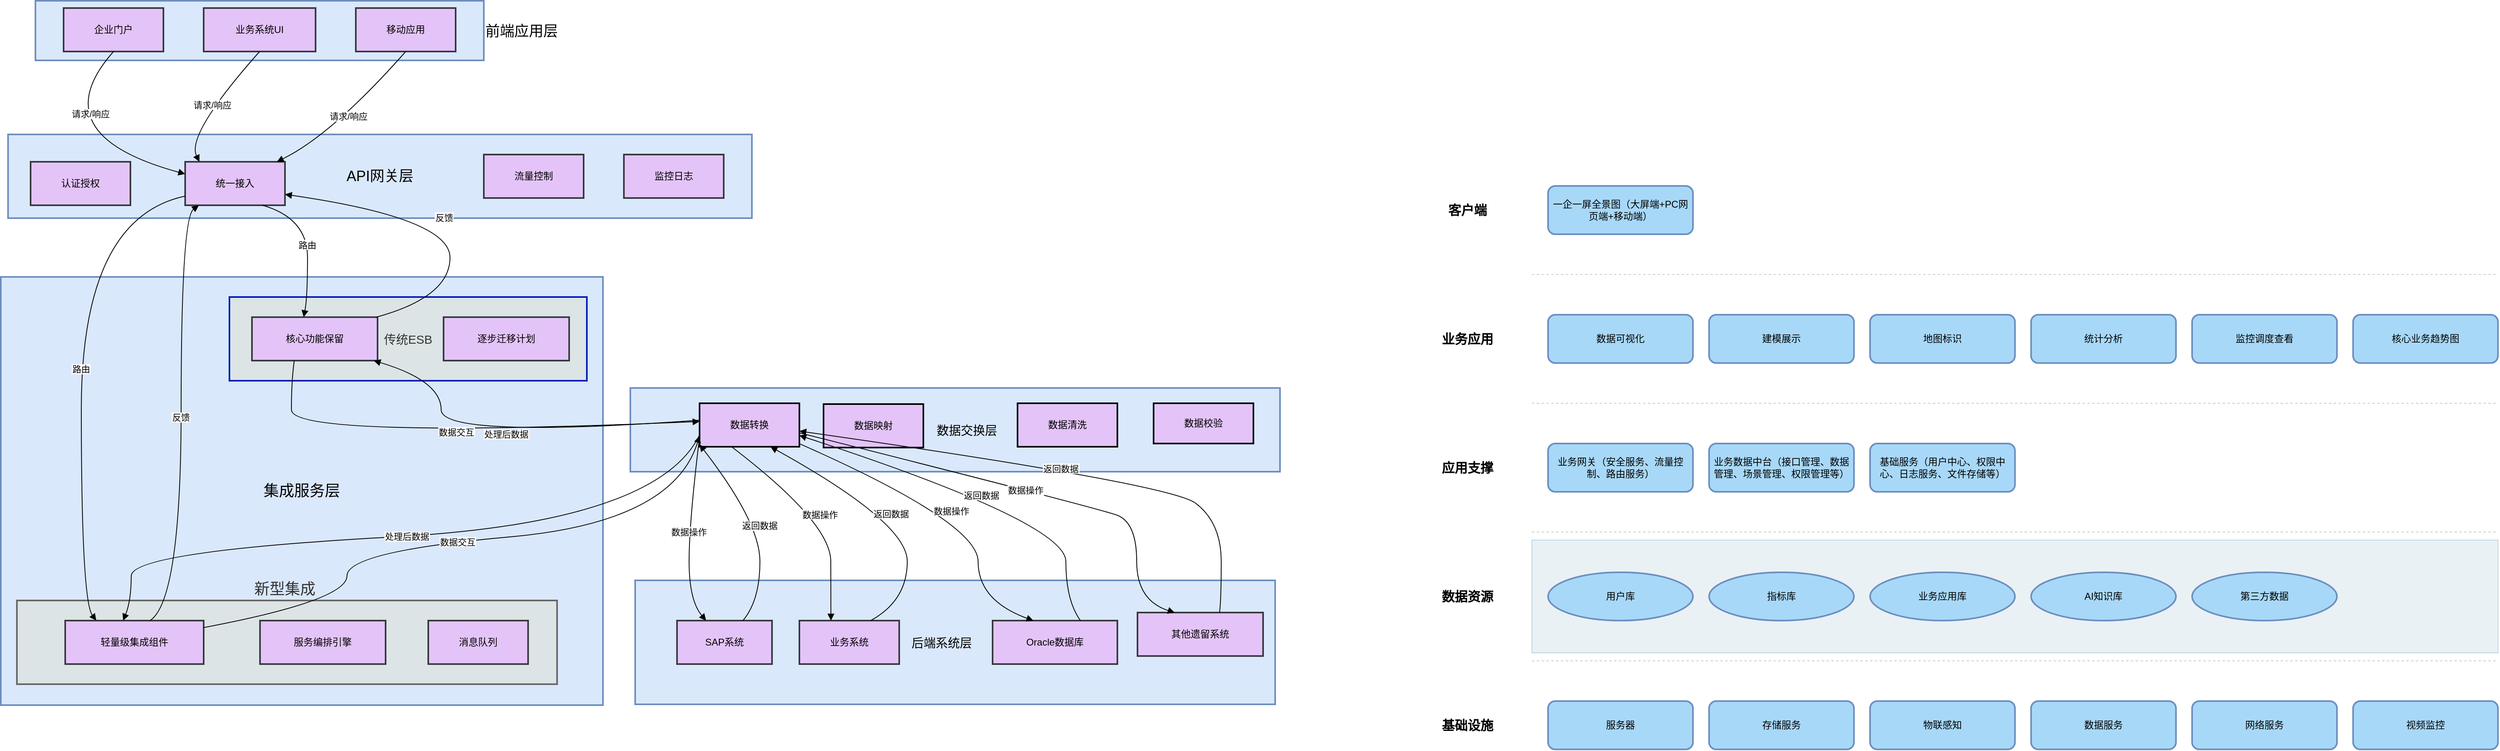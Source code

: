 <mxfile version="28.2.0">
  <diagram name="第 1 页" id="XN40Qc3xmsn2pUl-8XeV">
    <mxGraphModel dx="1640" dy="955" grid="1" gridSize="10" guides="1" tooltips="1" connect="1" arrows="1" fold="1" page="1" pageScale="1" pageWidth="827" pageHeight="1169" math="0" shadow="0">
      <root>
        <mxCell id="0" />
        <mxCell id="1" parent="0" />
        <mxCell id="rjKQ2sQGUmsmtC5zucT6-1" value="后端系统层        " style="whiteSpace=wrap;strokeWidth=2;fillColor=#dae8fc;strokeColor=#6c8ebf;fontSize=15;" parent="1" vertex="1">
          <mxGeometry x="856" y="750" width="795" height="154" as="geometry" />
        </mxCell>
        <mxCell id="rjKQ2sQGUmsmtC5zucT6-2" value="       数据交换层" style="whiteSpace=wrap;strokeWidth=2;fillColor=#dae8fc;strokeColor=#6c8ebf;fontSize=15;" parent="1" vertex="1">
          <mxGeometry x="850" y="511" width="807" height="104" as="geometry" />
        </mxCell>
        <mxCell id="rjKQ2sQGUmsmtC5zucT6-3" value="集成服务层" style="whiteSpace=wrap;strokeWidth=2;fillColor=#dae8fc;strokeColor=#6c8ebf;fontSize=19;" parent="1" vertex="1">
          <mxGeometry x="68" y="373" width="748" height="532" as="geometry" />
        </mxCell>
        <mxCell id="rjKQ2sQGUmsmtC5zucT6-4" value="新型集成 " style="whiteSpace=wrap;strokeWidth=2;fillColor=light-dark(#dce4e5, #1a1a1a);fontColor=#333333;strokeColor=#666666;fontSize=19;labelPosition=center;verticalLabelPosition=top;align=center;verticalAlign=bottom;" parent="1" vertex="1">
          <mxGeometry x="88" y="775" width="671" height="104" as="geometry" />
        </mxCell>
        <mxCell id="rjKQ2sQGUmsmtC5zucT6-5" value="传统ESB" style="whiteSpace=wrap;strokeWidth=2;fontSize=15;fillColor=light-dark(#dce4e5, #192627);strokeColor=#001DBC;fontColor=#333333;" parent="1" vertex="1">
          <mxGeometry x="352" y="398" width="444" height="104" as="geometry" />
        </mxCell>
        <mxCell id="rjKQ2sQGUmsmtC5zucT6-6" value="API网关层" style="whiteSpace=wrap;strokeWidth=2;fillColor=#dae8fc;strokeColor=#6c8ebf;fontSize=18;" parent="1" vertex="1">
          <mxGeometry x="77" y="196" width="924" height="104" as="geometry" />
        </mxCell>
        <mxCell id="rjKQ2sQGUmsmtC5zucT6-7" value="前端应用层" style="whiteSpace=wrap;strokeWidth=2;fillColor=#dae8fc;strokeColor=#6c8ebf;labelPosition=right;verticalLabelPosition=middle;align=left;verticalAlign=middle;spacingTop=2;fontSize=18;" parent="1" vertex="1">
          <mxGeometry x="111" y="30" width="557" height="74" as="geometry" />
        </mxCell>
        <mxCell id="rjKQ2sQGUmsmtC5zucT6-8" value="企业门户" style="whiteSpace=wrap;strokeWidth=2;fillColor=light-dark(#e4c4f8, #572b2b);strokeColor=#36393d;gradientColor=none;" parent="1" vertex="1">
          <mxGeometry x="146" y="39" width="124" height="54" as="geometry" />
        </mxCell>
        <mxCell id="rjKQ2sQGUmsmtC5zucT6-9" value="业务系统UI" style="whiteSpace=wrap;strokeWidth=2;fillColor=light-dark(#e4c4f8, #572b2b);strokeColor=#36393d;gradientColor=none;" parent="1" vertex="1">
          <mxGeometry x="320" y="39" width="139" height="54" as="geometry" />
        </mxCell>
        <mxCell id="rjKQ2sQGUmsmtC5zucT6-10" value="移动应用" style="whiteSpace=wrap;strokeWidth=2;fillColor=light-dark(#e4c4f8, #572b2b);strokeColor=#36393d;gradientColor=none;" parent="1" vertex="1">
          <mxGeometry x="509" y="39" width="124" height="54" as="geometry" />
        </mxCell>
        <mxCell id="rjKQ2sQGUmsmtC5zucT6-11" value="统一接入" style="whiteSpace=wrap;strokeWidth=2;fillColor=light-dark(#e4c4f8, #572b2b);strokeColor=#36393d;gradientColor=none;" parent="1" vertex="1">
          <mxGeometry x="297" y="230" width="124" height="54" as="geometry" />
        </mxCell>
        <mxCell id="rjKQ2sQGUmsmtC5zucT6-12" value="认证授权" style="whiteSpace=wrap;strokeWidth=2;fillColor=light-dark(#e4c4f8, #572b2b);strokeColor=#36393d;gradientColor=none;" parent="1" vertex="1">
          <mxGeometry x="105" y="230" width="124" height="54" as="geometry" />
        </mxCell>
        <mxCell id="rjKQ2sQGUmsmtC5zucT6-13" value="流量控制" style="whiteSpace=wrap;strokeWidth=2;fillColor=light-dark(#e4c4f8, #572b2b);strokeColor=#36393d;gradientColor=none;" parent="1" vertex="1">
          <mxGeometry x="668" y="221" width="124" height="54" as="geometry" />
        </mxCell>
        <mxCell id="rjKQ2sQGUmsmtC5zucT6-14" value="监控日志" style="whiteSpace=wrap;strokeWidth=2;fillColor=light-dark(#e4c4f8, #572b2b);strokeColor=#36393d;gradientColor=none;" parent="1" vertex="1">
          <mxGeometry x="842" y="221" width="124" height="54" as="geometry" />
        </mxCell>
        <mxCell id="rjKQ2sQGUmsmtC5zucT6-15" value="核心功能保留" style="whiteSpace=wrap;strokeWidth=2;fillColor=light-dark(#e4c4f8, #572b2b);strokeColor=#36393d;gradientColor=none;" parent="1" vertex="1">
          <mxGeometry x="380" y="423" width="156" height="54" as="geometry" />
        </mxCell>
        <mxCell id="rjKQ2sQGUmsmtC5zucT6-16" value="逐步迁移计划" style="whiteSpace=wrap;strokeWidth=2;fillColor=light-dark(#e4c4f8, #572b2b);strokeColor=#36393d;gradientColor=none;" parent="1" vertex="1">
          <mxGeometry x="618" y="423" width="156" height="54" as="geometry" />
        </mxCell>
        <mxCell id="rjKQ2sQGUmsmtC5zucT6-17" value="轻量级集成组件" style="whiteSpace=wrap;strokeWidth=2;fillColor=light-dark(#e4c4f8, #572b2b);strokeColor=#36393d;gradientColor=none;" parent="1" vertex="1">
          <mxGeometry x="148" y="800" width="172" height="54" as="geometry" />
        </mxCell>
        <mxCell id="rjKQ2sQGUmsmtC5zucT6-18" value="服务编排引擎" style="whiteSpace=wrap;strokeWidth=2;fillColor=light-dark(#e4c4f8, #572b2b);strokeColor=#36393d;gradientColor=none;" parent="1" vertex="1">
          <mxGeometry x="390" y="800" width="156" height="54" as="geometry" />
        </mxCell>
        <mxCell id="rjKQ2sQGUmsmtC5zucT6-19" value="消息队列" style="whiteSpace=wrap;strokeWidth=2;fillColor=light-dark(#e4c4f8, #572b2b);strokeColor=#36393d;gradientColor=none;" parent="1" vertex="1">
          <mxGeometry x="599" y="800" width="124" height="54" as="geometry" />
        </mxCell>
        <mxCell id="rjKQ2sQGUmsmtC5zucT6-20" value="数据转换" style="whiteSpace=wrap;strokeWidth=2;fillColor=light-dark(#e4c4f8, #572b2b);" parent="1" vertex="1">
          <mxGeometry x="936" y="530" width="124" height="54" as="geometry" />
        </mxCell>
        <mxCell id="rjKQ2sQGUmsmtC5zucT6-21" value="数据映射" style="whiteSpace=wrap;strokeWidth=2;fillColor=light-dark(#e4c4f8, #572b2b);" parent="1" vertex="1">
          <mxGeometry x="1090" y="531" width="124" height="54" as="geometry" />
        </mxCell>
        <mxCell id="rjKQ2sQGUmsmtC5zucT6-22" value="数据清洗" style="whiteSpace=wrap;strokeWidth=2;fillColor=light-dark(#e4c4f8, #572b2b);" parent="1" vertex="1">
          <mxGeometry x="1331" y="530" width="124" height="54" as="geometry" />
        </mxCell>
        <mxCell id="rjKQ2sQGUmsmtC5zucT6-23" value="数据校验" style="whiteSpace=wrap;strokeWidth=2;fillColor=light-dark(#e4c4f8, #572b2b);" parent="1" vertex="1">
          <mxGeometry x="1500" y="530" width="124" height="50" as="geometry" />
        </mxCell>
        <mxCell id="rjKQ2sQGUmsmtC5zucT6-24" value="SAP系统" style="whiteSpace=wrap;strokeWidth=2;fillColor=light-dark(#e4c4f8, #572b2b);strokeColor=#36393d;gradientColor=none;" parent="1" vertex="1">
          <mxGeometry x="908" y="800" width="118" height="54" as="geometry" />
        </mxCell>
        <mxCell id="rjKQ2sQGUmsmtC5zucT6-25" value="业务系统" style="whiteSpace=wrap;strokeWidth=2;fillColor=light-dark(#e4c4f8, #572b2b);strokeColor=#36393d;gradientColor=none;" parent="1" vertex="1">
          <mxGeometry x="1060" y="800" width="124" height="54" as="geometry" />
        </mxCell>
        <mxCell id="rjKQ2sQGUmsmtC5zucT6-26" value="Oracle数据库" style="whiteSpace=wrap;strokeWidth=2;fillColor=light-dark(#e4c4f8, #572b2b);strokeColor=#36393d;gradientColor=none;" parent="1" vertex="1">
          <mxGeometry x="1300" y="800" width="155" height="54" as="geometry" />
        </mxCell>
        <mxCell id="rjKQ2sQGUmsmtC5zucT6-27" value="其他遗留系统" style="whiteSpace=wrap;strokeWidth=2;fillColor=light-dark(#e4c4f8, #572b2b);strokeColor=#36393d;gradientColor=none;" parent="1" vertex="1">
          <mxGeometry x="1480" y="790" width="156" height="54" as="geometry" />
        </mxCell>
        <mxCell id="rjKQ2sQGUmsmtC5zucT6-28" value="请求/响应" style="curved=1;startArrow=none;endArrow=block;exitX=0.5;exitY=1;entryX=0;entryY=0.28;rounded=0;" parent="1" source="rjKQ2sQGUmsmtC5zucT6-8" target="rjKQ2sQGUmsmtC5zucT6-11" edge="1">
          <mxGeometry x="-0.529" y="30" relative="1" as="geometry">
            <Array as="points">
              <mxPoint x="117" y="196" />
            </Array>
            <mxPoint as="offset" />
          </mxGeometry>
        </mxCell>
        <mxCell id="rjKQ2sQGUmsmtC5zucT6-29" value="请求/响应" style="curved=1;startArrow=none;endArrow=block;exitX=0.5;exitY=1;entryX=0.15;entryY=0.01;rounded=0;" parent="1" source="rjKQ2sQGUmsmtC5zucT6-9" target="rjKQ2sQGUmsmtC5zucT6-11" edge="1">
          <mxGeometry relative="1" as="geometry">
            <Array as="points">
              <mxPoint x="298" y="196" />
            </Array>
          </mxGeometry>
        </mxCell>
        <mxCell id="rjKQ2sQGUmsmtC5zucT6-30" value="请求/响应" style="curved=1;startArrow=none;endArrow=block;exitX=0.5;exitY=1;entryX=0.91;entryY=0.01;rounded=0;" parent="1" source="rjKQ2sQGUmsmtC5zucT6-10" target="rjKQ2sQGUmsmtC5zucT6-11" edge="1">
          <mxGeometry relative="1" as="geometry">
            <Array as="points">
              <mxPoint x="480" y="196" />
            </Array>
          </mxGeometry>
        </mxCell>
        <mxCell id="rjKQ2sQGUmsmtC5zucT6-31" value="路由" style="curved=1;startArrow=none;endArrow=block;exitX=0.78;exitY=1.01;entryX=0.41;entryY=-0.01;rounded=0;" parent="1" source="rjKQ2sQGUmsmtC5zucT6-11" target="rjKQ2sQGUmsmtC5zucT6-15" edge="1">
          <mxGeometry relative="1" as="geometry">
            <Array as="points">
              <mxPoint x="449" y="300" />
              <mxPoint x="449" y="398" />
            </Array>
          </mxGeometry>
        </mxCell>
        <mxCell id="rjKQ2sQGUmsmtC5zucT6-32" value="路由" style="curved=1;startArrow=none;endArrow=block;exitX=0;exitY=0.79;entryX=0.23;entryY=0.01;rounded=0;" parent="1" source="rjKQ2sQGUmsmtC5zucT6-11" target="rjKQ2sQGUmsmtC5zucT6-17" edge="1">
          <mxGeometry relative="1" as="geometry">
            <Array as="points">
              <mxPoint x="168" y="300" />
              <mxPoint x="168" y="775" />
            </Array>
          </mxGeometry>
        </mxCell>
        <mxCell id="rjKQ2sQGUmsmtC5zucT6-33" value="反馈" style="curved=1;startArrow=none;endArrow=block;exitX=1;exitY=-0.01;entryX=1;entryY=0.75;rounded=0;" parent="1" source="rjKQ2sQGUmsmtC5zucT6-15" target="rjKQ2sQGUmsmtC5zucT6-11" edge="1">
          <mxGeometry relative="1" as="geometry">
            <Array as="points">
              <mxPoint x="626" y="398" />
              <mxPoint x="626" y="300" />
            </Array>
          </mxGeometry>
        </mxCell>
        <mxCell id="rjKQ2sQGUmsmtC5zucT6-34" value="反馈" style="curved=1;startArrow=none;endArrow=block;exitX=0.61;exitY=0.01;entryX=0.13;entryY=1.01;rounded=0;" parent="1" source="rjKQ2sQGUmsmtC5zucT6-17" target="rjKQ2sQGUmsmtC5zucT6-11" edge="1">
          <mxGeometry relative="1" as="geometry">
            <Array as="points">
              <mxPoint x="292" y="775" />
              <mxPoint x="292" y="300" />
            </Array>
          </mxGeometry>
        </mxCell>
        <mxCell id="rjKQ2sQGUmsmtC5zucT6-35" value="数据交互" style="curved=1;startArrow=none;endArrow=block;exitX=0.34;exitY=0.99;entryX=0;entryY=0.42;rounded=0;" parent="1" source="rjKQ2sQGUmsmtC5zucT6-15" target="rjKQ2sQGUmsmtC5zucT6-20" edge="1">
          <mxGeometry relative="1" as="geometry">
            <Array as="points">
              <mxPoint x="429" y="502" />
              <mxPoint x="429" y="574" />
            </Array>
          </mxGeometry>
        </mxCell>
        <mxCell id="rjKQ2sQGUmsmtC5zucT6-36" value="数据交互" style="curved=1;startArrow=none;endArrow=block;exitX=1;exitY=0.16;entryX=0;entryY=0.75;rounded=0;" parent="1" source="rjKQ2sQGUmsmtC5zucT6-17" target="rjKQ2sQGUmsmtC5zucT6-20" edge="1">
          <mxGeometry relative="1" as="geometry">
            <Array as="points">
              <mxPoint x="498" y="775" />
              <mxPoint x="498" y="714" />
              <mxPoint x="903" y="678" />
            </Array>
          </mxGeometry>
        </mxCell>
        <mxCell id="rjKQ2sQGUmsmtC5zucT6-37" value="处理后数据" style="curved=1;startArrow=none;endArrow=block;exitX=0;exitY=0.39;entryX=0.96;entryY=0.99;rounded=0;" parent="1" source="rjKQ2sQGUmsmtC5zucT6-20" target="rjKQ2sQGUmsmtC5zucT6-15" edge="1">
          <mxGeometry relative="1" as="geometry">
            <Array as="points">
              <mxPoint x="615" y="574" />
              <mxPoint x="615" y="502" />
            </Array>
          </mxGeometry>
        </mxCell>
        <mxCell id="rjKQ2sQGUmsmtC5zucT6-38" value="处理后数据" style="curved=1;startArrow=none;endArrow=block;exitX=0;exitY=0.73;entryX=0.42;entryY=0.01;rounded=0;" parent="1" source="rjKQ2sQGUmsmtC5zucT6-20" target="rjKQ2sQGUmsmtC5zucT6-17" edge="1">
          <mxGeometry relative="1" as="geometry">
            <Array as="points">
              <mxPoint x="883" y="678" />
              <mxPoint x="230" y="714" />
              <mxPoint x="230" y="775" />
            </Array>
          </mxGeometry>
        </mxCell>
        <mxCell id="rjKQ2sQGUmsmtC5zucT6-39" value="数据操作" style="curved=1;startArrow=none;endArrow=block;exitX=0;exitY=0.77;entryX=0.31;entryY=0.01;rounded=0;" parent="1" source="rjKQ2sQGUmsmtC5zucT6-20" target="rjKQ2sQGUmsmtC5zucT6-24" edge="1">
          <mxGeometry relative="1" as="geometry">
            <Array as="points">
              <mxPoint x="923" y="678" />
              <mxPoint x="923" y="775" />
            </Array>
          </mxGeometry>
        </mxCell>
        <mxCell id="rjKQ2sQGUmsmtC5zucT6-40" value="数据操作" style="curved=1;startArrow=none;endArrow=block;exitX=0.32;exitY=1;entryX=0.32;entryY=0.01;rounded=0;" parent="1" source="rjKQ2sQGUmsmtC5zucT6-20" target="rjKQ2sQGUmsmtC5zucT6-25" edge="1">
          <mxGeometry relative="1" as="geometry">
            <Array as="points">
              <mxPoint x="1099" y="678" />
              <mxPoint x="1099" y="775" />
            </Array>
          </mxGeometry>
        </mxCell>
        <mxCell id="rjKQ2sQGUmsmtC5zucT6-41" value="数据操作" style="curved=1;startArrow=none;endArrow=block;exitX=1;exitY=0.93;entryX=0.33;entryY=0.01;rounded=0;" parent="1" source="rjKQ2sQGUmsmtC5zucT6-20" target="rjKQ2sQGUmsmtC5zucT6-26" edge="1">
          <mxGeometry relative="1" as="geometry">
            <Array as="points">
              <mxPoint x="1282" y="678" />
              <mxPoint x="1282" y="775" />
            </Array>
          </mxGeometry>
        </mxCell>
        <mxCell id="rjKQ2sQGUmsmtC5zucT6-42" value="数据操作" style="curved=1;startArrow=none;endArrow=block;exitX=1;exitY=0.68;entryX=0.3;entryY=0.01;rounded=0;" parent="1" source="rjKQ2sQGUmsmtC5zucT6-20" target="rjKQ2sQGUmsmtC5zucT6-27" edge="1">
          <mxGeometry relative="1" as="geometry">
            <Array as="points">
              <mxPoint x="1430" y="660" />
              <mxPoint x="1479" y="678" />
              <mxPoint x="1479" y="775" />
            </Array>
          </mxGeometry>
        </mxCell>
        <mxCell id="rjKQ2sQGUmsmtC5zucT6-43" value="返回数据" style="curved=1;startArrow=none;endArrow=block;exitX=0.69;exitY=0.01;entryX=0;entryY=0.95;rounded=0;" parent="1" source="rjKQ2sQGUmsmtC5zucT6-24" target="rjKQ2sQGUmsmtC5zucT6-20" edge="1">
          <mxGeometry relative="1" as="geometry">
            <Array as="points">
              <mxPoint x="1011" y="775" />
              <mxPoint x="1011" y="678" />
            </Array>
          </mxGeometry>
        </mxCell>
        <mxCell id="rjKQ2sQGUmsmtC5zucT6-44" value="返回数据" style="curved=1;startArrow=none;endArrow=block;exitX=0.71;exitY=0.01;entryX=0.71;entryY=1;rounded=0;" parent="1" source="rjKQ2sQGUmsmtC5zucT6-25" target="rjKQ2sQGUmsmtC5zucT6-20" edge="1">
          <mxGeometry relative="1" as="geometry">
            <Array as="points">
              <mxPoint x="1194" y="775" />
              <mxPoint x="1194" y="678" />
            </Array>
          </mxGeometry>
        </mxCell>
        <mxCell id="rjKQ2sQGUmsmtC5zucT6-45" value="返回数据" style="curved=1;startArrow=none;endArrow=block;exitX=0.7;exitY=0.01;entryX=1;entryY=0.74;rounded=0;" parent="1" source="rjKQ2sQGUmsmtC5zucT6-26" target="rjKQ2sQGUmsmtC5zucT6-20" edge="1">
          <mxGeometry relative="1" as="geometry">
            <Array as="points">
              <mxPoint x="1391" y="775" />
              <mxPoint x="1391" y="678" />
            </Array>
          </mxGeometry>
        </mxCell>
        <mxCell id="rjKQ2sQGUmsmtC5zucT6-46" value="返回数据" style="curved=1;startArrow=none;endArrow=block;exitX=0.65;exitY=0.01;entryX=1;entryY=0.64;rounded=0;" parent="1" source="rjKQ2sQGUmsmtC5zucT6-27" target="rjKQ2sQGUmsmtC5zucT6-20" edge="1">
          <mxGeometry relative="1" as="geometry">
            <Array as="points">
              <mxPoint x="1584" y="775" />
              <mxPoint x="1584" y="678" />
              <mxPoint x="1520" y="630" />
            </Array>
          </mxGeometry>
        </mxCell>
        <mxCell id="0enLY0g4YTYYgQ_M8A3C-1" value="客户端" style="text;html=1;strokeColor=none;fillColor=none;align=center;verticalAlign=middle;whiteSpace=wrap;rounded=0;fontSize=16;fontStyle=1;" vertex="1" parent="1">
          <mxGeometry x="1830" y="275" width="120" height="30" as="geometry" />
        </mxCell>
        <mxCell id="0enLY0g4YTYYgQ_M8A3C-2" value="一企一屏全景图（大屏端+PC网页端+移动端）" style="rounded=1;whiteSpace=wrap;html=1;fillColor=#A8D8F8;strokeColor=#6C8EBF;strokeWidth=2;fontSize=12;" vertex="1" parent="1">
          <mxGeometry x="1990" y="260" width="180" height="60" as="geometry" />
        </mxCell>
        <mxCell id="0enLY0g4YTYYgQ_M8A3C-3" value="" style="endArrow=none;dashed=1;html=1;strokeColor=#CCCCCC;strokeWidth=1;" edge="1" parent="1">
          <mxGeometry width="50" height="50" relative="1" as="geometry">
            <mxPoint x="1970" y="370" as="sourcePoint" />
            <mxPoint x="3170" y="370" as="targetPoint" />
          </mxGeometry>
        </mxCell>
        <mxCell id="0enLY0g4YTYYgQ_M8A3C-4" value="业务应用" style="text;html=1;strokeColor=none;fillColor=none;align=center;verticalAlign=middle;whiteSpace=wrap;rounded=0;fontSize=16;fontStyle=1;" vertex="1" parent="1">
          <mxGeometry x="1830" y="435" width="120" height="30" as="geometry" />
        </mxCell>
        <mxCell id="0enLY0g4YTYYgQ_M8A3C-5" value="数据可视化" style="rounded=1;whiteSpace=wrap;html=1;fillColor=#A8D8F8;strokeColor=#6C8EBF;strokeWidth=2;fontSize=12;" vertex="1" parent="1">
          <mxGeometry x="1990" y="420" width="180" height="60" as="geometry" />
        </mxCell>
        <mxCell id="0enLY0g4YTYYgQ_M8A3C-6" value="建模展示" style="rounded=1;whiteSpace=wrap;html=1;fillColor=#A8D8F8;strokeColor=#6C8EBF;strokeWidth=2;fontSize=12;" vertex="1" parent="1">
          <mxGeometry x="2190" y="420" width="180" height="60" as="geometry" />
        </mxCell>
        <mxCell id="0enLY0g4YTYYgQ_M8A3C-7" value="地图标识" style="rounded=1;whiteSpace=wrap;html=1;fillColor=#A8D8F8;strokeColor=#6C8EBF;strokeWidth=2;fontSize=12;" vertex="1" parent="1">
          <mxGeometry x="2390" y="420" width="180" height="60" as="geometry" />
        </mxCell>
        <mxCell id="0enLY0g4YTYYgQ_M8A3C-8" value="统计分析" style="rounded=1;whiteSpace=wrap;html=1;fillColor=#A8D8F8;strokeColor=#6C8EBF;strokeWidth=2;fontSize=12;" vertex="1" parent="1">
          <mxGeometry x="2590" y="420" width="180" height="60" as="geometry" />
        </mxCell>
        <mxCell id="0enLY0g4YTYYgQ_M8A3C-9" value="监控调度查看" style="rounded=1;whiteSpace=wrap;html=1;fillColor=#A8D8F8;strokeColor=#6C8EBF;strokeWidth=2;fontSize=12;" vertex="1" parent="1">
          <mxGeometry x="2790" y="420" width="180" height="60" as="geometry" />
        </mxCell>
        <mxCell id="0enLY0g4YTYYgQ_M8A3C-10" value="核心业务趋势图" style="rounded=1;whiteSpace=wrap;html=1;fillColor=#A8D8F8;strokeColor=#6C8EBF;strokeWidth=2;fontSize=12;" vertex="1" parent="1">
          <mxGeometry x="2990" y="420" width="180" height="60" as="geometry" />
        </mxCell>
        <mxCell id="0enLY0g4YTYYgQ_M8A3C-11" value="" style="endArrow=none;dashed=1;html=1;strokeColor=#CCCCCC;strokeWidth=1;" edge="1" parent="1">
          <mxGeometry width="50" height="50" relative="1" as="geometry">
            <mxPoint x="1970" y="530" as="sourcePoint" />
            <mxPoint x="3170" y="530" as="targetPoint" />
          </mxGeometry>
        </mxCell>
        <mxCell id="0enLY0g4YTYYgQ_M8A3C-12" value="应用支撑" style="text;html=1;strokeColor=none;fillColor=none;align=center;verticalAlign=middle;whiteSpace=wrap;rounded=0;fontSize=16;fontStyle=1;" vertex="1" parent="1">
          <mxGeometry x="1830" y="595" width="120" height="30" as="geometry" />
        </mxCell>
        <mxCell id="0enLY0g4YTYYgQ_M8A3C-13" value="业务网关（安全服务、流量控制、路由服务）" style="rounded=1;whiteSpace=wrap;html=1;fillColor=#A8D8F8;strokeColor=#6C8EBF;strokeWidth=2;fontSize=12;" vertex="1" parent="1">
          <mxGeometry x="1990" y="580" width="180" height="60" as="geometry" />
        </mxCell>
        <mxCell id="0enLY0g4YTYYgQ_M8A3C-14" value="业务数据中台（接口管理、数据管理、场景管理、权限管理等）" style="rounded=1;whiteSpace=wrap;html=1;fillColor=#A8D8F8;strokeColor=#6C8EBF;strokeWidth=2;fontSize=12;" vertex="1" parent="1">
          <mxGeometry x="2190" y="580" width="180" height="60" as="geometry" />
        </mxCell>
        <mxCell id="0enLY0g4YTYYgQ_M8A3C-15" value="基础服务（用户中心、权限中心、日志服务、文件存储等）" style="rounded=1;whiteSpace=wrap;html=1;fillColor=#A8D8F8;strokeColor=#6C8EBF;strokeWidth=2;fontSize=12;" vertex="1" parent="1">
          <mxGeometry x="2390" y="580" width="180" height="60" as="geometry" />
        </mxCell>
        <mxCell id="0enLY0g4YTYYgQ_M8A3C-16" value="" style="endArrow=none;dashed=1;html=1;strokeColor=#CCCCCC;strokeWidth=1;" edge="1" parent="1">
          <mxGeometry width="50" height="50" relative="1" as="geometry">
            <mxPoint x="1970" y="690" as="sourcePoint" />
            <mxPoint x="3170" y="690" as="targetPoint" />
          </mxGeometry>
        </mxCell>
        <mxCell id="0enLY0g4YTYYgQ_M8A3C-17" value="数据资源" style="text;html=1;strokeColor=none;fillColor=none;align=center;verticalAlign=middle;whiteSpace=wrap;rounded=0;fontSize=16;fontStyle=1;" vertex="1" parent="1">
          <mxGeometry x="1830" y="755" width="120" height="30" as="geometry" />
        </mxCell>
        <mxCell id="0enLY0g4YTYYgQ_M8A3C-18" value="" style="rounded=0;whiteSpace=wrap;html=1;fillColor=#EAF1F5;strokeColor=#B8D4E3;strokeWidth=1;" vertex="1" parent="1">
          <mxGeometry x="1970" y="700" width="1200" height="140" as="geometry" />
        </mxCell>
        <mxCell id="0enLY0g4YTYYgQ_M8A3C-19" value="用户库" style="ellipse;whiteSpace=wrap;html=1;fillColor=#A8D8F8;strokeColor=#6C8EBF;strokeWidth=2;fontSize=12;" vertex="1" parent="1">
          <mxGeometry x="1990" y="740" width="180" height="60" as="geometry" />
        </mxCell>
        <mxCell id="0enLY0g4YTYYgQ_M8A3C-20" value="指标库" style="ellipse;whiteSpace=wrap;html=1;fillColor=#A8D8F8;strokeColor=#6C8EBF;strokeWidth=2;fontSize=12;" vertex="1" parent="1">
          <mxGeometry x="2190" y="740" width="180" height="60" as="geometry" />
        </mxCell>
        <mxCell id="0enLY0g4YTYYgQ_M8A3C-21" value="业务应用库" style="ellipse;whiteSpace=wrap;html=1;fillColor=#A8D8F8;strokeColor=#6C8EBF;strokeWidth=2;fontSize=12;" vertex="1" parent="1">
          <mxGeometry x="2390" y="740" width="180" height="60" as="geometry" />
        </mxCell>
        <mxCell id="0enLY0g4YTYYgQ_M8A3C-22" value="AI知识库" style="ellipse;whiteSpace=wrap;html=1;fillColor=#A8D8F8;strokeColor=#6C8EBF;strokeWidth=2;fontSize=12;" vertex="1" parent="1">
          <mxGeometry x="2590" y="740" width="180" height="60" as="geometry" />
        </mxCell>
        <mxCell id="0enLY0g4YTYYgQ_M8A3C-23" value="第三方数据" style="ellipse;whiteSpace=wrap;html=1;fillColor=#A8D8F8;strokeColor=#6C8EBF;strokeWidth=2;fontSize=12;" vertex="1" parent="1">
          <mxGeometry x="2790" y="740" width="180" height="60" as="geometry" />
        </mxCell>
        <mxCell id="0enLY0g4YTYYgQ_M8A3C-24" value="" style="endArrow=none;dashed=1;html=1;strokeColor=#CCCCCC;strokeWidth=1;" edge="1" parent="1">
          <mxGeometry width="50" height="50" relative="1" as="geometry">
            <mxPoint x="1970" y="850" as="sourcePoint" />
            <mxPoint x="3170" y="850" as="targetPoint" />
          </mxGeometry>
        </mxCell>
        <mxCell id="0enLY0g4YTYYgQ_M8A3C-25" value="基础设施" style="text;html=1;strokeColor=none;fillColor=none;align=center;verticalAlign=middle;whiteSpace=wrap;rounded=0;fontSize=16;fontStyle=1;" vertex="1" parent="1">
          <mxGeometry x="1830" y="915" width="120" height="30" as="geometry" />
        </mxCell>
        <mxCell id="0enLY0g4YTYYgQ_M8A3C-26" value="服务器" style="rounded=1;whiteSpace=wrap;html=1;fillColor=#A8D8F8;strokeColor=#6C8EBF;strokeWidth=2;fontSize=12;" vertex="1" parent="1">
          <mxGeometry x="1990" y="900" width="180" height="60" as="geometry" />
        </mxCell>
        <mxCell id="0enLY0g4YTYYgQ_M8A3C-27" value="存储服务" style="rounded=1;whiteSpace=wrap;html=1;fillColor=#A8D8F8;strokeColor=#6C8EBF;strokeWidth=2;fontSize=12;" vertex="1" parent="1">
          <mxGeometry x="2190" y="900" width="180" height="60" as="geometry" />
        </mxCell>
        <mxCell id="0enLY0g4YTYYgQ_M8A3C-28" value="物联感知" style="rounded=1;whiteSpace=wrap;html=1;fillColor=#A8D8F8;strokeColor=#6C8EBF;strokeWidth=2;fontSize=12;" vertex="1" parent="1">
          <mxGeometry x="2390" y="900" width="180" height="60" as="geometry" />
        </mxCell>
        <mxCell id="0enLY0g4YTYYgQ_M8A3C-29" value="数据服务" style="rounded=1;whiteSpace=wrap;html=1;fillColor=#A8D8F8;strokeColor=#6C8EBF;strokeWidth=2;fontSize=12;" vertex="1" parent="1">
          <mxGeometry x="2590" y="900" width="180" height="60" as="geometry" />
        </mxCell>
        <mxCell id="0enLY0g4YTYYgQ_M8A3C-30" value="网络服务" style="rounded=1;whiteSpace=wrap;html=1;fillColor=#A8D8F8;strokeColor=#6C8EBF;strokeWidth=2;fontSize=12;" vertex="1" parent="1">
          <mxGeometry x="2790" y="900" width="180" height="60" as="geometry" />
        </mxCell>
        <mxCell id="0enLY0g4YTYYgQ_M8A3C-31" value="视频监控" style="rounded=1;whiteSpace=wrap;html=1;fillColor=#A8D8F8;strokeColor=#6C8EBF;strokeWidth=2;fontSize=12;" vertex="1" parent="1">
          <mxGeometry x="2990" y="900" width="180" height="60" as="geometry" />
        </mxCell>
      </root>
    </mxGraphModel>
  </diagram>
</mxfile>
